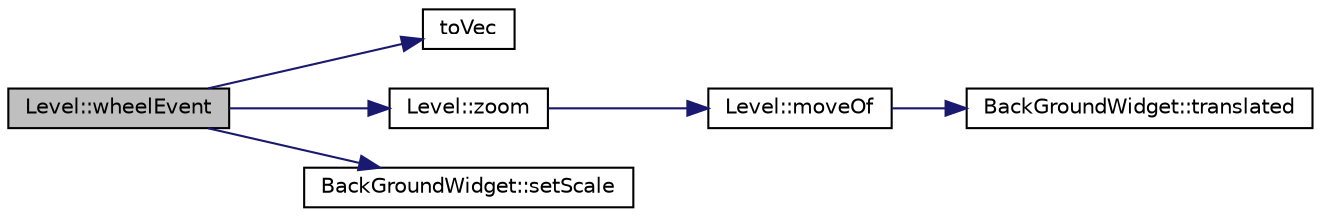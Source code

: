 digraph G
{
  edge [fontname="Helvetica",fontsize="10",labelfontname="Helvetica",labelfontsize="10"];
  node [fontname="Helvetica",fontsize="10",shape=record];
  rankdir="LR";
  Node1 [label="Level::wheelEvent",height=0.2,width=0.4,color="black", fillcolor="grey75", style="filled" fontcolor="black"];
  Node1 -> Node2 [color="midnightblue",fontsize="10",style="solid",fontname="Helvetica"];
  Node2 [label="toVec",height=0.2,width=0.4,color="black", fillcolor="white", style="filled",URL="$d5/da5/tools_8h.html#a8dfdc7a5f23df015bdc2dd317531c528",tooltip="Convert a QPoint in a b2Vec2."];
  Node1 -> Node3 [color="midnightblue",fontsize="10",style="solid",fontname="Helvetica"];
  Node3 [label="Level::zoom",height=0.2,width=0.4,color="black", fillcolor="white", style="filled",URL="$d2/d9d/classLevel.html#ad6362f8e1989aaf0f094c04128a2e194"];
  Node3 -> Node4 [color="midnightblue",fontsize="10",style="solid",fontname="Helvetica"];
  Node4 [label="Level::moveOf",height=0.2,width=0.4,color="black", fillcolor="white", style="filled",URL="$d2/d9d/classLevel.html#a8fa0911e62e5d06be61c764dee7c1f2f"];
  Node4 -> Node5 [color="midnightblue",fontsize="10",style="solid",fontname="Helvetica"];
  Node5 [label="BackGroundWidget::translated",height=0.2,width=0.4,color="black", fillcolor="white", style="filled",URL="$d2/d7a/classBackGroundWidget.html#afe0c2da39c644ef0257830d923ae4b99"];
  Node1 -> Node6 [color="midnightblue",fontsize="10",style="solid",fontname="Helvetica"];
  Node6 [label="BackGroundWidget::setScale",height=0.2,width=0.4,color="black", fillcolor="white", style="filled",URL="$d2/d7a/classBackGroundWidget.html#a8a9f8afb5b2ba262a76fe7a809f15276"];
}
